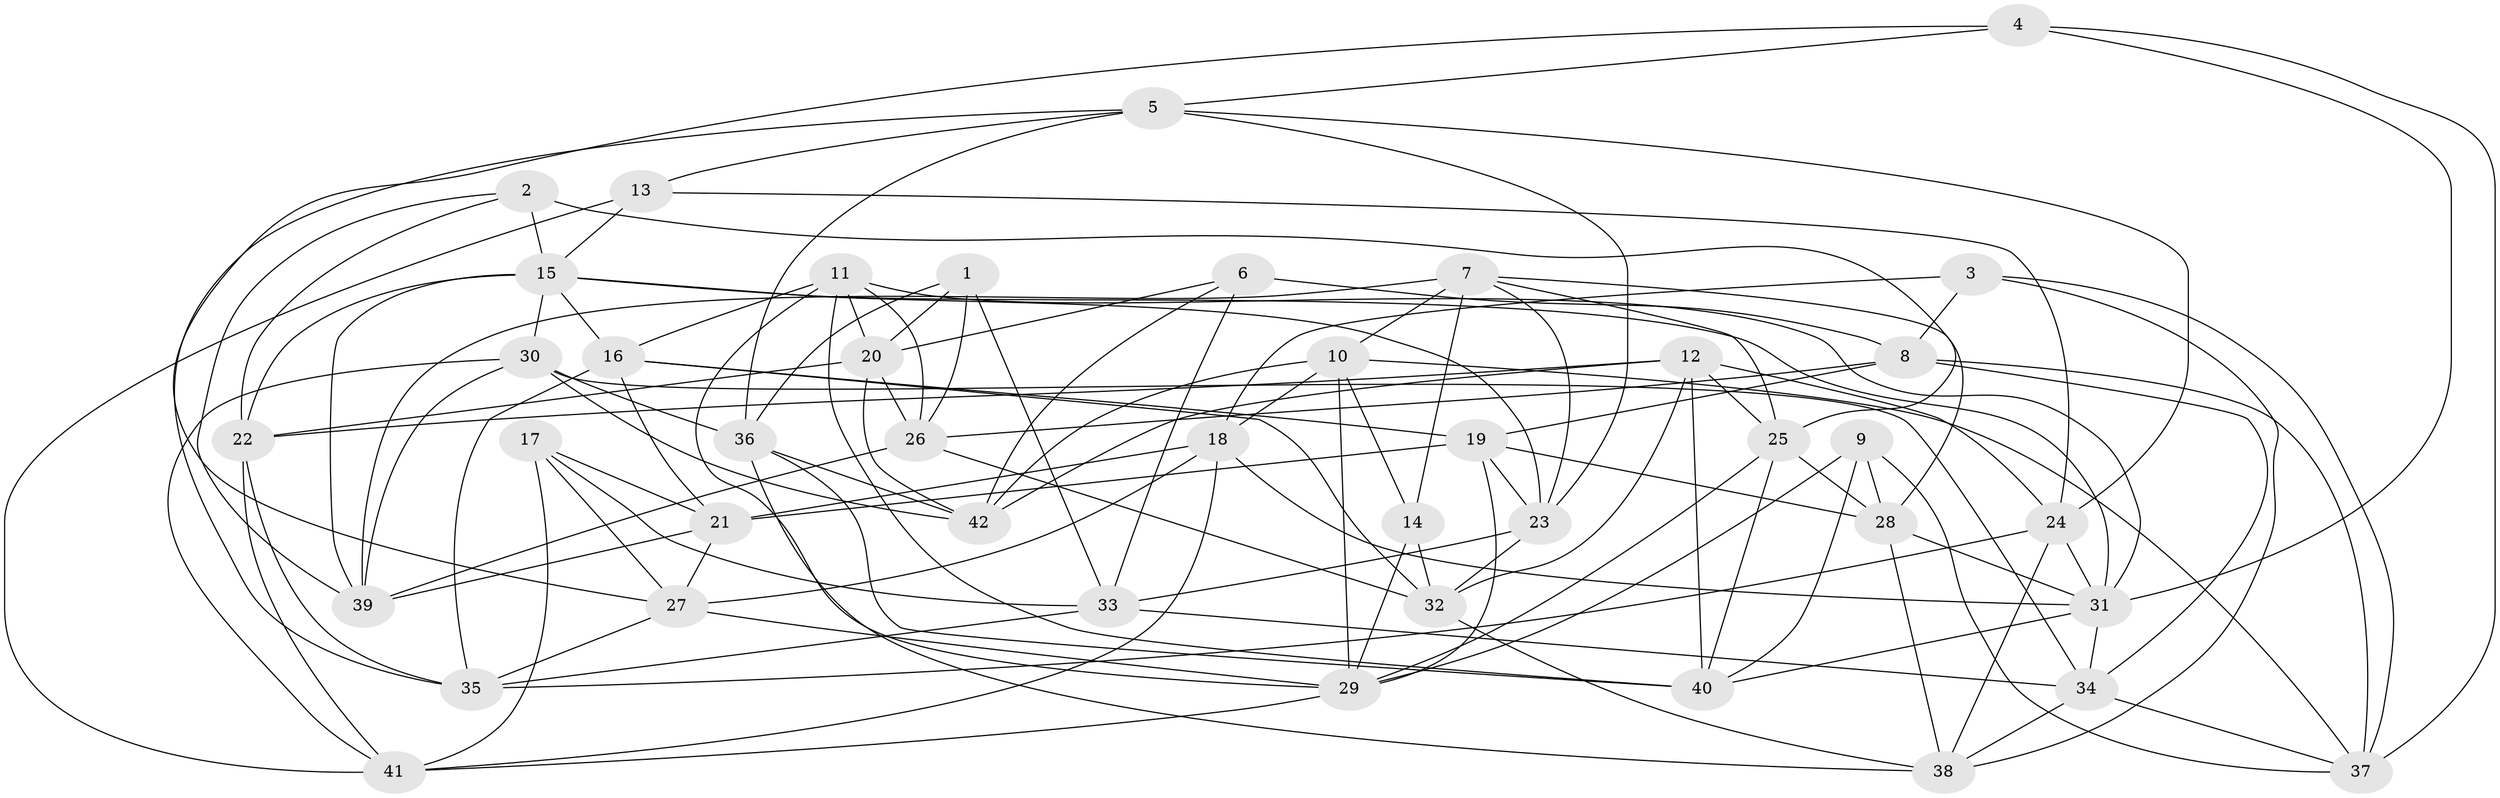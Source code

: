 // original degree distribution, {4: 1.0}
// Generated by graph-tools (version 1.1) at 2025/50/03/09/25 03:50:55]
// undirected, 42 vertices, 120 edges
graph export_dot {
graph [start="1"]
  node [color=gray90,style=filled];
  1;
  2;
  3;
  4;
  5;
  6;
  7;
  8;
  9;
  10;
  11;
  12;
  13;
  14;
  15;
  16;
  17;
  18;
  19;
  20;
  21;
  22;
  23;
  24;
  25;
  26;
  27;
  28;
  29;
  30;
  31;
  32;
  33;
  34;
  35;
  36;
  37;
  38;
  39;
  40;
  41;
  42;
  1 -- 20 [weight=1.0];
  1 -- 26 [weight=1.0];
  1 -- 33 [weight=1.0];
  1 -- 36 [weight=1.0];
  2 -- 15 [weight=1.0];
  2 -- 22 [weight=1.0];
  2 -- 25 [weight=1.0];
  2 -- 39 [weight=1.0];
  3 -- 8 [weight=1.0];
  3 -- 18 [weight=1.0];
  3 -- 37 [weight=1.0];
  3 -- 38 [weight=1.0];
  4 -- 5 [weight=1.0];
  4 -- 27 [weight=1.0];
  4 -- 31 [weight=1.0];
  4 -- 37 [weight=1.0];
  5 -- 13 [weight=1.0];
  5 -- 23 [weight=1.0];
  5 -- 24 [weight=1.0];
  5 -- 35 [weight=1.0];
  5 -- 36 [weight=1.0];
  6 -- 8 [weight=3.0];
  6 -- 20 [weight=1.0];
  6 -- 33 [weight=1.0];
  6 -- 42 [weight=1.0];
  7 -- 10 [weight=1.0];
  7 -- 14 [weight=1.0];
  7 -- 23 [weight=1.0];
  7 -- 25 [weight=1.0];
  7 -- 28 [weight=1.0];
  7 -- 39 [weight=1.0];
  8 -- 19 [weight=1.0];
  8 -- 26 [weight=1.0];
  8 -- 34 [weight=1.0];
  8 -- 37 [weight=1.0];
  9 -- 28 [weight=1.0];
  9 -- 29 [weight=1.0];
  9 -- 37 [weight=1.0];
  9 -- 40 [weight=1.0];
  10 -- 14 [weight=1.0];
  10 -- 18 [weight=1.0];
  10 -- 29 [weight=1.0];
  10 -- 37 [weight=1.0];
  10 -- 42 [weight=1.0];
  11 -- 16 [weight=1.0];
  11 -- 20 [weight=1.0];
  11 -- 26 [weight=1.0];
  11 -- 29 [weight=1.0];
  11 -- 31 [weight=1.0];
  11 -- 40 [weight=1.0];
  12 -- 22 [weight=1.0];
  12 -- 24 [weight=1.0];
  12 -- 25 [weight=1.0];
  12 -- 32 [weight=1.0];
  12 -- 40 [weight=1.0];
  12 -- 42 [weight=1.0];
  13 -- 15 [weight=1.0];
  13 -- 24 [weight=1.0];
  13 -- 41 [weight=1.0];
  14 -- 29 [weight=1.0];
  14 -- 32 [weight=1.0];
  15 -- 16 [weight=1.0];
  15 -- 22 [weight=1.0];
  15 -- 23 [weight=1.0];
  15 -- 30 [weight=1.0];
  15 -- 31 [weight=1.0];
  15 -- 39 [weight=1.0];
  16 -- 19 [weight=1.0];
  16 -- 21 [weight=1.0];
  16 -- 32 [weight=1.0];
  16 -- 35 [weight=1.0];
  17 -- 21 [weight=1.0];
  17 -- 27 [weight=1.0];
  17 -- 33 [weight=1.0];
  17 -- 41 [weight=1.0];
  18 -- 21 [weight=1.0];
  18 -- 27 [weight=1.0];
  18 -- 31 [weight=1.0];
  18 -- 41 [weight=1.0];
  19 -- 21 [weight=1.0];
  19 -- 23 [weight=1.0];
  19 -- 28 [weight=1.0];
  19 -- 29 [weight=1.0];
  20 -- 22 [weight=1.0];
  20 -- 26 [weight=1.0];
  20 -- 42 [weight=1.0];
  21 -- 27 [weight=1.0];
  21 -- 39 [weight=1.0];
  22 -- 35 [weight=1.0];
  22 -- 41 [weight=1.0];
  23 -- 32 [weight=1.0];
  23 -- 33 [weight=1.0];
  24 -- 31 [weight=1.0];
  24 -- 35 [weight=1.0];
  24 -- 38 [weight=1.0];
  25 -- 28 [weight=1.0];
  25 -- 29 [weight=1.0];
  25 -- 40 [weight=1.0];
  26 -- 32 [weight=1.0];
  26 -- 39 [weight=1.0];
  27 -- 29 [weight=1.0];
  27 -- 35 [weight=1.0];
  28 -- 31 [weight=1.0];
  28 -- 38 [weight=1.0];
  29 -- 41 [weight=1.0];
  30 -- 34 [weight=1.0];
  30 -- 36 [weight=1.0];
  30 -- 39 [weight=1.0];
  30 -- 41 [weight=1.0];
  30 -- 42 [weight=1.0];
  31 -- 34 [weight=1.0];
  31 -- 40 [weight=1.0];
  32 -- 38 [weight=1.0];
  33 -- 34 [weight=1.0];
  33 -- 35 [weight=1.0];
  34 -- 37 [weight=1.0];
  34 -- 38 [weight=1.0];
  36 -- 38 [weight=1.0];
  36 -- 40 [weight=1.0];
  36 -- 42 [weight=1.0];
}
